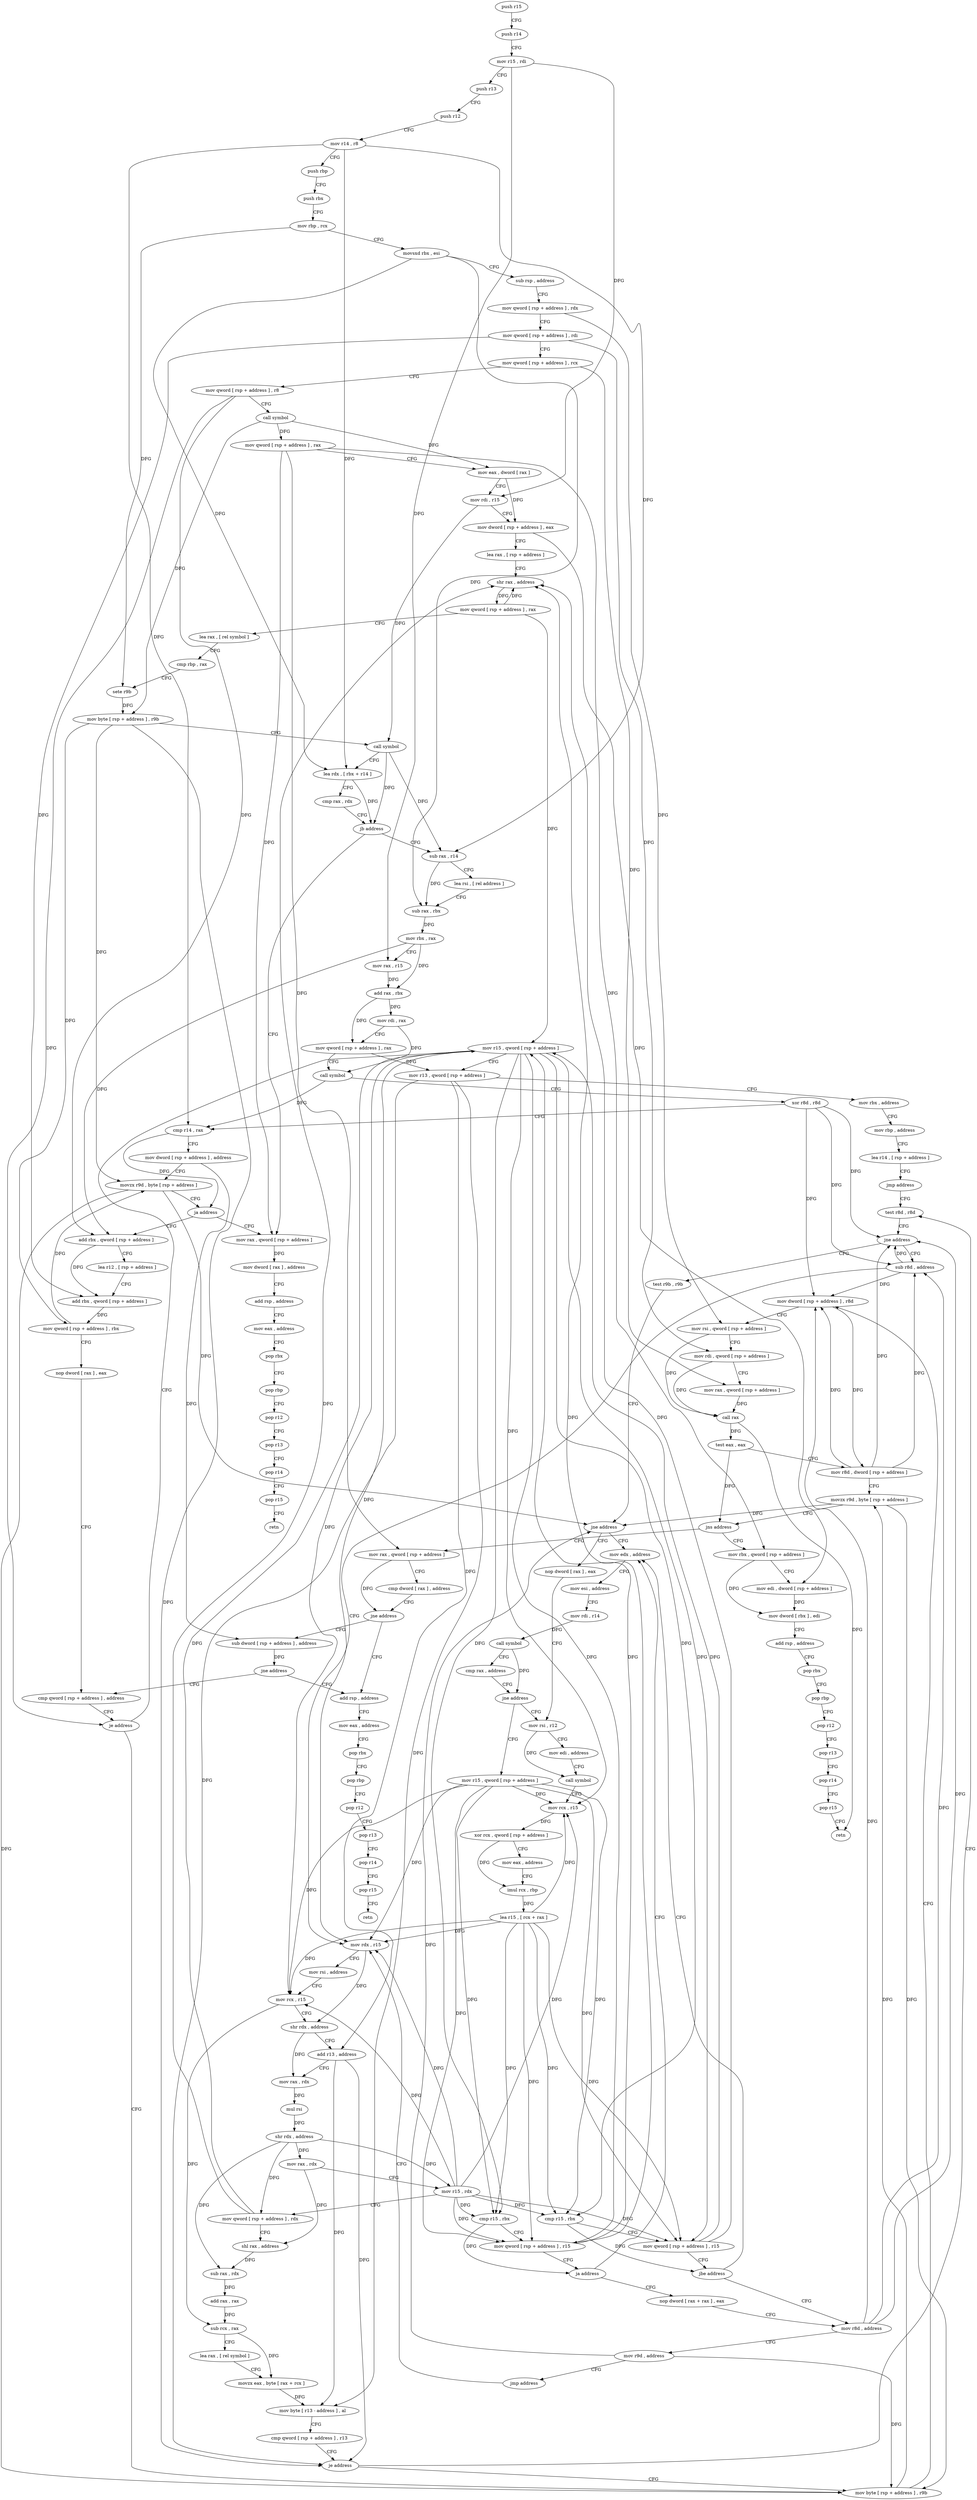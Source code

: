 digraph "func" {
"278160" [label = "push r15" ]
"278162" [label = "push r14" ]
"278164" [label = "mov r15 , rdi" ]
"278167" [label = "push r13" ]
"278169" [label = "push r12" ]
"278171" [label = "mov r14 , r8" ]
"278174" [label = "push rbp" ]
"278175" [label = "push rbx" ]
"278176" [label = "mov rbp , rcx" ]
"278179" [label = "movsxd rbx , esi" ]
"278182" [label = "sub rsp , address" ]
"278186" [label = "mov qword [ rsp + address ] , rdx" ]
"278191" [label = "mov qword [ rsp + address ] , rdi" ]
"278196" [label = "mov qword [ rsp + address ] , rcx" ]
"278201" [label = "mov qword [ rsp + address ] , r8" ]
"278206" [label = "call symbol" ]
"278211" [label = "mov qword [ rsp + address ] , rax" ]
"278216" [label = "mov eax , dword [ rax ]" ]
"278218" [label = "mov rdi , r15" ]
"278221" [label = "mov dword [ rsp + address ] , eax" ]
"278225" [label = "lea rax , [ rsp + address ]" ]
"278230" [label = "shr rax , address" ]
"278234" [label = "mov qword [ rsp + address ] , rax" ]
"278239" [label = "lea rax , [ rel symbol ]" ]
"278246" [label = "cmp rbp , rax" ]
"278249" [label = "sete r9b" ]
"278253" [label = "mov byte [ rsp + address ] , r9b" ]
"278258" [label = "call symbol" ]
"278263" [label = "lea rdx , [ rbx + r14 ]" ]
"278267" [label = "cmp rax , rdx" ]
"278270" [label = "jb address" ]
"278733" [label = "mov rax , qword [ rsp + address ]" ]
"278276" [label = "sub rax , r14" ]
"278738" [label = "mov dword [ rax ] , address" ]
"278744" [label = "add rsp , address" ]
"278748" [label = "mov eax , address" ]
"278753" [label = "pop rbx" ]
"278754" [label = "pop rbp" ]
"278755" [label = "pop r12" ]
"278757" [label = "pop r13" ]
"278759" [label = "pop r14" ]
"278761" [label = "pop r15" ]
"278763" [label = "retn" ]
"278279" [label = "lea rsi , [ rel address ]" ]
"278286" [label = "sub rax , rbx" ]
"278289" [label = "mov rbx , rax" ]
"278292" [label = "mov rax , r15" ]
"278295" [label = "add rax , rbx" ]
"278298" [label = "mov rdi , rax" ]
"278301" [label = "mov qword [ rsp + address ] , rax" ]
"278306" [label = "call symbol" ]
"278311" [label = "xor r8d , r8d" ]
"278314" [label = "cmp r14 , rax" ]
"278317" [label = "mov dword [ rsp + address ] , address" ]
"278325" [label = "movzx r9d , byte [ rsp + address ]" ]
"278331" [label = "ja address" ]
"278337" [label = "add rbx , qword [ rsp + address ]" ]
"278342" [label = "lea r12 , [ rsp + address ]" ]
"278347" [label = "add rbx , qword [ rsp + address ]" ]
"278352" [label = "mov qword [ rsp + address ] , rbx" ]
"278357" [label = "nop dword [ rax ] , eax" ]
"278360" [label = "cmp qword [ rsp + address ] , address" ]
"278624" [label = "mov byte [ rsp + address ] , r9b" ]
"278629" [label = "mov dword [ rsp + address ] , r8d" ]
"278634" [label = "mov rsi , qword [ rsp + address ]" ]
"278639" [label = "mov rdi , qword [ rsp + address ]" ]
"278644" [label = "mov rax , qword [ rsp + address ]" ]
"278649" [label = "call rax" ]
"278651" [label = "test eax , eax" ]
"278653" [label = "mov r8d , dword [ rsp + address ]" ]
"278658" [label = "movzx r9d , byte [ rsp + address ]" ]
"278664" [label = "jns address" ]
"278707" [label = "mov rbx , qword [ rsp + address ]" ]
"278666" [label = "mov rax , qword [ rsp + address ]" ]
"278372" [label = "mov r15 , qword [ rsp + address ]" ]
"278377" [label = "mov r13 , qword [ rsp + address ]" ]
"278382" [label = "mov rbx , address" ]
"278392" [label = "mov rbp , address" ]
"278402" [label = "lea r14 , [ rsp + address ]" ]
"278407" [label = "jmp address" ]
"278499" [label = "test r8d , r8d" ]
"278712" [label = "mov edi , dword [ rsp + address ]" ]
"278716" [label = "mov dword [ rbx ] , edi" ]
"278718" [label = "add rsp , address" ]
"278722" [label = "pop rbx" ]
"278723" [label = "pop rbp" ]
"278724" [label = "pop r12" ]
"278726" [label = "pop r13" ]
"278728" [label = "pop r14" ]
"278730" [label = "pop r15" ]
"278732" [label = "retn" ]
"278671" [label = "cmp dword [ rax ] , address" ]
"278674" [label = "jne address" ]
"278687" [label = "add rsp , address" ]
"278676" [label = "sub dword [ rsp + address ] , address" ]
"278502" [label = "jne address" ]
"278416" [label = "sub r8d , address" ]
"278504" [label = "test r9b , r9b" ]
"278691" [label = "mov eax , address" ]
"278696" [label = "pop rbx" ]
"278697" [label = "pop rbp" ]
"278698" [label = "pop r12" ]
"278700" [label = "pop r13" ]
"278702" [label = "pop r14" ]
"278704" [label = "pop r15" ]
"278706" [label = "retn" ]
"278681" [label = "jne address" ]
"278420" [label = "mov rdx , r15" ]
"278507" [label = "jne address" ]
"278556" [label = "mov edx , address" ]
"278509" [label = "nop dword [ rax ] , eax" ]
"278366" [label = "je address" ]
"278561" [label = "mov esi , address" ]
"278566" [label = "mov rdi , r14" ]
"278569" [label = "call symbol" ]
"278574" [label = "cmp rax , address" ]
"278578" [label = "jne address" ]
"278512" [label = "mov rsi , r12" ]
"278580" [label = "mov r15 , qword [ rsp + address ]" ]
"278515" [label = "mov edi , address" ]
"278520" [label = "call symbol" ]
"278525" [label = "mov rcx , r15" ]
"278528" [label = "xor rcx , qword [ rsp + address ]" ]
"278533" [label = "mov eax , address" ]
"278538" [label = "imul rcx , rbp" ]
"278542" [label = "lea r15 , [ rcx + rax ]" ]
"278546" [label = "cmp r15 , rbx" ]
"278549" [label = "mov qword [ rsp + address ] , r15" ]
"278554" [label = "jbe address" ]
"278600" [label = "mov r8d , address" ]
"278585" [label = "cmp r15 , rbx" ]
"278588" [label = "mov qword [ rsp + address ] , r15" ]
"278593" [label = "ja address" ]
"278595" [label = "nop dword [ rax + rax ] , eax" ]
"278606" [label = "mov r9d , address" ]
"278612" [label = "jmp address" ]
"278423" [label = "mov rsi , address" ]
"278433" [label = "mov rcx , r15" ]
"278436" [label = "shr rdx , address" ]
"278439" [label = "add r13 , address" ]
"278443" [label = "mov rax , rdx" ]
"278446" [label = "mul rsi" ]
"278449" [label = "shr rdx , address" ]
"278453" [label = "mov rax , rdx" ]
"278456" [label = "mov r15 , rdx" ]
"278459" [label = "mov qword [ rsp + address ] , rdx" ]
"278464" [label = "shl rax , address" ]
"278468" [label = "sub rax , rdx" ]
"278471" [label = "add rax , rax" ]
"278474" [label = "sub rcx , rax" ]
"278477" [label = "lea rax , [ rel symbol ]" ]
"278484" [label = "movzx eax , byte [ rax + rcx ]" ]
"278488" [label = "mov byte [ r13 - address ] , al" ]
"278492" [label = "cmp qword [ rsp + address ] , r13" ]
"278497" [label = "je address" ]
"278160" -> "278162" [ label = "CFG" ]
"278162" -> "278164" [ label = "CFG" ]
"278164" -> "278167" [ label = "CFG" ]
"278164" -> "278218" [ label = "DFG" ]
"278164" -> "278292" [ label = "DFG" ]
"278167" -> "278169" [ label = "CFG" ]
"278169" -> "278171" [ label = "CFG" ]
"278171" -> "278174" [ label = "CFG" ]
"278171" -> "278263" [ label = "DFG" ]
"278171" -> "278276" [ label = "DFG" ]
"278171" -> "278314" [ label = "DFG" ]
"278174" -> "278175" [ label = "CFG" ]
"278175" -> "278176" [ label = "CFG" ]
"278176" -> "278179" [ label = "CFG" ]
"278176" -> "278249" [ label = "DFG" ]
"278179" -> "278182" [ label = "CFG" ]
"278179" -> "278263" [ label = "DFG" ]
"278179" -> "278286" [ label = "DFG" ]
"278182" -> "278186" [ label = "CFG" ]
"278186" -> "278191" [ label = "CFG" ]
"278186" -> "278634" [ label = "DFG" ]
"278191" -> "278196" [ label = "CFG" ]
"278191" -> "278347" [ label = "DFG" ]
"278191" -> "278639" [ label = "DFG" ]
"278196" -> "278201" [ label = "CFG" ]
"278196" -> "278644" [ label = "DFG" ]
"278201" -> "278206" [ label = "CFG" ]
"278201" -> "278337" [ label = "DFG" ]
"278201" -> "278366" [ label = "DFG" ]
"278206" -> "278211" [ label = "DFG" ]
"278206" -> "278216" [ label = "DFG" ]
"278206" -> "278253" [ label = "DFG" ]
"278211" -> "278216" [ label = "CFG" ]
"278211" -> "278733" [ label = "DFG" ]
"278211" -> "278707" [ label = "DFG" ]
"278211" -> "278666" [ label = "DFG" ]
"278216" -> "278218" [ label = "CFG" ]
"278216" -> "278221" [ label = "DFG" ]
"278218" -> "278221" [ label = "CFG" ]
"278218" -> "278258" [ label = "DFG" ]
"278221" -> "278225" [ label = "CFG" ]
"278221" -> "278712" [ label = "DFG" ]
"278225" -> "278230" [ label = "CFG" ]
"278230" -> "278234" [ label = "DFG" ]
"278234" -> "278239" [ label = "CFG" ]
"278234" -> "278230" [ label = "DFG" ]
"278234" -> "278372" [ label = "DFG" ]
"278239" -> "278246" [ label = "CFG" ]
"278246" -> "278249" [ label = "CFG" ]
"278249" -> "278253" [ label = "DFG" ]
"278253" -> "278258" [ label = "CFG" ]
"278253" -> "278325" [ label = "DFG" ]
"278253" -> "278352" [ label = "DFG" ]
"278253" -> "278497" [ label = "DFG" ]
"278258" -> "278263" [ label = "CFG" ]
"278258" -> "278270" [ label = "DFG" ]
"278258" -> "278276" [ label = "DFG" ]
"278263" -> "278267" [ label = "CFG" ]
"278263" -> "278270" [ label = "DFG" ]
"278267" -> "278270" [ label = "CFG" ]
"278270" -> "278733" [ label = "CFG" ]
"278270" -> "278276" [ label = "CFG" ]
"278733" -> "278738" [ label = "DFG" ]
"278276" -> "278279" [ label = "CFG" ]
"278276" -> "278286" [ label = "DFG" ]
"278738" -> "278744" [ label = "CFG" ]
"278744" -> "278748" [ label = "CFG" ]
"278748" -> "278753" [ label = "CFG" ]
"278753" -> "278754" [ label = "CFG" ]
"278754" -> "278755" [ label = "CFG" ]
"278755" -> "278757" [ label = "CFG" ]
"278757" -> "278759" [ label = "CFG" ]
"278759" -> "278761" [ label = "CFG" ]
"278761" -> "278763" [ label = "CFG" ]
"278279" -> "278286" [ label = "CFG" ]
"278286" -> "278289" [ label = "DFG" ]
"278289" -> "278292" [ label = "CFG" ]
"278289" -> "278295" [ label = "DFG" ]
"278289" -> "278337" [ label = "DFG" ]
"278292" -> "278295" [ label = "DFG" ]
"278295" -> "278298" [ label = "DFG" ]
"278295" -> "278301" [ label = "DFG" ]
"278298" -> "278301" [ label = "CFG" ]
"278298" -> "278306" [ label = "DFG" ]
"278301" -> "278306" [ label = "CFG" ]
"278301" -> "278377" [ label = "DFG" ]
"278306" -> "278311" [ label = "CFG" ]
"278306" -> "278314" [ label = "DFG" ]
"278311" -> "278314" [ label = "CFG" ]
"278311" -> "278629" [ label = "DFG" ]
"278311" -> "278502" [ label = "DFG" ]
"278311" -> "278416" [ label = "DFG" ]
"278314" -> "278317" [ label = "CFG" ]
"278314" -> "278331" [ label = "DFG" ]
"278317" -> "278325" [ label = "CFG" ]
"278317" -> "278676" [ label = "DFG" ]
"278325" -> "278331" [ label = "CFG" ]
"278325" -> "278624" [ label = "DFG" ]
"278325" -> "278507" [ label = "DFG" ]
"278331" -> "278733" [ label = "CFG" ]
"278331" -> "278337" [ label = "CFG" ]
"278337" -> "278342" [ label = "CFG" ]
"278337" -> "278347" [ label = "DFG" ]
"278342" -> "278347" [ label = "CFG" ]
"278347" -> "278352" [ label = "DFG" ]
"278352" -> "278357" [ label = "CFG" ]
"278352" -> "278325" [ label = "DFG" ]
"278357" -> "278360" [ label = "CFG" ]
"278360" -> "278366" [ label = "CFG" ]
"278624" -> "278629" [ label = "CFG" ]
"278624" -> "278658" [ label = "DFG" ]
"278629" -> "278634" [ label = "CFG" ]
"278629" -> "278653" [ label = "DFG" ]
"278634" -> "278639" [ label = "CFG" ]
"278634" -> "278649" [ label = "DFG" ]
"278639" -> "278644" [ label = "CFG" ]
"278639" -> "278649" [ label = "DFG" ]
"278644" -> "278649" [ label = "DFG" ]
"278649" -> "278651" [ label = "DFG" ]
"278649" -> "278732" [ label = "DFG" ]
"278651" -> "278653" [ label = "CFG" ]
"278651" -> "278664" [ label = "DFG" ]
"278653" -> "278658" [ label = "CFG" ]
"278653" -> "278629" [ label = "DFG" ]
"278653" -> "278502" [ label = "DFG" ]
"278653" -> "278416" [ label = "DFG" ]
"278658" -> "278664" [ label = "CFG" ]
"278658" -> "278624" [ label = "DFG" ]
"278658" -> "278507" [ label = "DFG" ]
"278664" -> "278707" [ label = "CFG" ]
"278664" -> "278666" [ label = "CFG" ]
"278707" -> "278712" [ label = "CFG" ]
"278707" -> "278716" [ label = "DFG" ]
"278666" -> "278671" [ label = "CFG" ]
"278666" -> "278674" [ label = "DFG" ]
"278372" -> "278377" [ label = "CFG" ]
"278372" -> "278420" [ label = "DFG" ]
"278372" -> "278433" [ label = "DFG" ]
"278372" -> "278525" [ label = "DFG" ]
"278372" -> "278546" [ label = "DFG" ]
"278372" -> "278549" [ label = "DFG" ]
"278372" -> "278585" [ label = "DFG" ]
"278372" -> "278588" [ label = "DFG" ]
"278377" -> "278382" [ label = "CFG" ]
"278377" -> "278439" [ label = "DFG" ]
"278377" -> "278488" [ label = "DFG" ]
"278377" -> "278497" [ label = "DFG" ]
"278382" -> "278392" [ label = "CFG" ]
"278392" -> "278402" [ label = "CFG" ]
"278402" -> "278407" [ label = "CFG" ]
"278407" -> "278499" [ label = "CFG" ]
"278499" -> "278502" [ label = "CFG" ]
"278712" -> "278716" [ label = "DFG" ]
"278716" -> "278718" [ label = "CFG" ]
"278718" -> "278722" [ label = "CFG" ]
"278722" -> "278723" [ label = "CFG" ]
"278723" -> "278724" [ label = "CFG" ]
"278724" -> "278726" [ label = "CFG" ]
"278726" -> "278728" [ label = "CFG" ]
"278728" -> "278730" [ label = "CFG" ]
"278730" -> "278732" [ label = "CFG" ]
"278671" -> "278674" [ label = "CFG" ]
"278674" -> "278687" [ label = "CFG" ]
"278674" -> "278676" [ label = "CFG" ]
"278687" -> "278691" [ label = "CFG" ]
"278676" -> "278681" [ label = "DFG" ]
"278502" -> "278416" [ label = "CFG" ]
"278502" -> "278504" [ label = "CFG" ]
"278416" -> "278420" [ label = "CFG" ]
"278416" -> "278629" [ label = "DFG" ]
"278416" -> "278502" [ label = "DFG" ]
"278504" -> "278507" [ label = "CFG" ]
"278691" -> "278696" [ label = "CFG" ]
"278696" -> "278697" [ label = "CFG" ]
"278697" -> "278698" [ label = "CFG" ]
"278698" -> "278700" [ label = "CFG" ]
"278700" -> "278702" [ label = "CFG" ]
"278702" -> "278704" [ label = "CFG" ]
"278704" -> "278706" [ label = "CFG" ]
"278681" -> "278360" [ label = "CFG" ]
"278681" -> "278687" [ label = "CFG" ]
"278420" -> "278423" [ label = "CFG" ]
"278420" -> "278436" [ label = "DFG" ]
"278507" -> "278556" [ label = "CFG" ]
"278507" -> "278509" [ label = "CFG" ]
"278556" -> "278561" [ label = "CFG" ]
"278509" -> "278512" [ label = "CFG" ]
"278366" -> "278624" [ label = "CFG" ]
"278366" -> "278372" [ label = "CFG" ]
"278561" -> "278566" [ label = "CFG" ]
"278566" -> "278569" [ label = "DFG" ]
"278569" -> "278574" [ label = "CFG" ]
"278569" -> "278578" [ label = "DFG" ]
"278574" -> "278578" [ label = "CFG" ]
"278578" -> "278512" [ label = "CFG" ]
"278578" -> "278580" [ label = "CFG" ]
"278512" -> "278515" [ label = "CFG" ]
"278512" -> "278520" [ label = "DFG" ]
"278580" -> "278585" [ label = "DFG" ]
"278580" -> "278420" [ label = "DFG" ]
"278580" -> "278433" [ label = "DFG" ]
"278580" -> "278525" [ label = "DFG" ]
"278580" -> "278546" [ label = "DFG" ]
"278580" -> "278549" [ label = "DFG" ]
"278580" -> "278588" [ label = "DFG" ]
"278515" -> "278520" [ label = "CFG" ]
"278520" -> "278525" [ label = "CFG" ]
"278525" -> "278528" [ label = "DFG" ]
"278528" -> "278533" [ label = "CFG" ]
"278528" -> "278538" [ label = "DFG" ]
"278533" -> "278538" [ label = "CFG" ]
"278538" -> "278542" [ label = "DFG" ]
"278542" -> "278546" [ label = "DFG" ]
"278542" -> "278420" [ label = "DFG" ]
"278542" -> "278433" [ label = "DFG" ]
"278542" -> "278525" [ label = "DFG" ]
"278542" -> "278549" [ label = "DFG" ]
"278542" -> "278585" [ label = "DFG" ]
"278542" -> "278588" [ label = "DFG" ]
"278546" -> "278549" [ label = "CFG" ]
"278546" -> "278554" [ label = "DFG" ]
"278549" -> "278554" [ label = "CFG" ]
"278549" -> "278230" [ label = "DFG" ]
"278549" -> "278372" [ label = "DFG" ]
"278554" -> "278600" [ label = "CFG" ]
"278554" -> "278556" [ label = "CFG" ]
"278600" -> "278606" [ label = "CFG" ]
"278600" -> "278629" [ label = "DFG" ]
"278600" -> "278502" [ label = "DFG" ]
"278600" -> "278416" [ label = "DFG" ]
"278585" -> "278588" [ label = "CFG" ]
"278585" -> "278593" [ label = "DFG" ]
"278588" -> "278593" [ label = "CFG" ]
"278588" -> "278230" [ label = "DFG" ]
"278588" -> "278372" [ label = "DFG" ]
"278593" -> "278556" [ label = "CFG" ]
"278593" -> "278595" [ label = "CFG" ]
"278595" -> "278600" [ label = "CFG" ]
"278606" -> "278612" [ label = "CFG" ]
"278606" -> "278624" [ label = "DFG" ]
"278606" -> "278507" [ label = "DFG" ]
"278612" -> "278420" [ label = "CFG" ]
"278423" -> "278433" [ label = "CFG" ]
"278433" -> "278436" [ label = "CFG" ]
"278433" -> "278474" [ label = "DFG" ]
"278436" -> "278439" [ label = "CFG" ]
"278436" -> "278443" [ label = "DFG" ]
"278439" -> "278443" [ label = "CFG" ]
"278439" -> "278488" [ label = "DFG" ]
"278439" -> "278497" [ label = "DFG" ]
"278443" -> "278446" [ label = "DFG" ]
"278446" -> "278449" [ label = "DFG" ]
"278449" -> "278453" [ label = "DFG" ]
"278449" -> "278456" [ label = "DFG" ]
"278449" -> "278459" [ label = "DFG" ]
"278449" -> "278468" [ label = "DFG" ]
"278453" -> "278456" [ label = "CFG" ]
"278453" -> "278464" [ label = "DFG" ]
"278456" -> "278459" [ label = "CFG" ]
"278456" -> "278420" [ label = "DFG" ]
"278456" -> "278433" [ label = "DFG" ]
"278456" -> "278525" [ label = "DFG" ]
"278456" -> "278546" [ label = "DFG" ]
"278456" -> "278549" [ label = "DFG" ]
"278456" -> "278585" [ label = "DFG" ]
"278456" -> "278588" [ label = "DFG" ]
"278459" -> "278464" [ label = "CFG" ]
"278459" -> "278230" [ label = "DFG" ]
"278459" -> "278372" [ label = "DFG" ]
"278464" -> "278468" [ label = "DFG" ]
"278468" -> "278471" [ label = "DFG" ]
"278471" -> "278474" [ label = "DFG" ]
"278474" -> "278477" [ label = "CFG" ]
"278474" -> "278484" [ label = "DFG" ]
"278477" -> "278484" [ label = "CFG" ]
"278484" -> "278488" [ label = "DFG" ]
"278488" -> "278492" [ label = "CFG" ]
"278492" -> "278497" [ label = "CFG" ]
"278497" -> "278624" [ label = "CFG" ]
"278497" -> "278499" [ label = "CFG" ]
}

